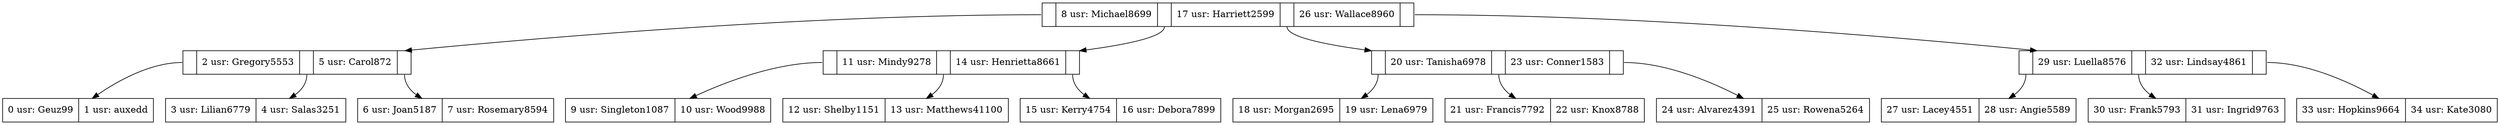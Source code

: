 digraph G {
node[shape=record]
		//Agregar Nodos Rama
R0000022C0A06DE10[label="<C1>|8 usr: Michael8699|<C2>|17 usr: Harriett2599|<C3>|26 usr: Wallace8960|<C4>"];
R0000022C0A06CE20[label="<C1>|2 usr: Gregory5553|<C2>|5 usr: Carol872|<C3>"];
R0000022C0A062A20[label="0 usr: Geuz99|1 usr: auxedd"];
R0000022C0A061920[label="3 usr: Lilian6779|4 usr: Salas3251"];
R0000022C0A0625E0[label="6 usr: Joan5187|7 usr: Rosemary8594"];
R0000022C0A06E9F0[label="<C1>|11 usr: Mindy9278|<C2>|14 usr: Henrietta8661|<C3>"];
R0000022C0A062D50[label="9 usr: Singleton1087|10 usr: Wood9988"];
R0000022C0A06DF20[label="12 usr: Shelby1151|13 usr: Matthews41100"];
R0000022C0A06D260[label="15 usr: Kerry4754|16 usr: Debora7899"];
R0000022C0A073070[label="<C1>|20 usr: Tanisha6978|<C2>|23 usr: Conner1583|<C3>"];
R0000022C0A06CAF0[label="18 usr: Morgan2695|19 usr: Lena6979"];
R0000022C0A06F380[label="21 usr: Francis7792|22 usr: Knox8788"];
R0000022C0A06F6B0[label="24 usr: Alvarez4391|25 usr: Rowena5264"];
R0000022C0A072C30[label="<C1>|29 usr: Luella8576|<C2>|32 usr: Lindsay4861|<C3>"];
R0000022C0A06FAF0[label="27 usr: Lacey4551|28 usr: Angie5589"];
R0000022C0A0738F0[label="30 usr: Frank5793|31 usr: Ingrid9763"];
R0000022C0A072F60[label="33 usr: Hopkins9664|34 usr: Kate3080"];
		//Agregar conexiones
R0000022C0A06DE10:C1->R0000022C0A06CE20;
R0000022C0A06CE20:C1->R0000022C0A062A20;
R0000022C0A06CE20:C2->R0000022C0A061920;
R0000022C0A06CE20:C3->R0000022C0A0625E0;
R0000022C0A06DE10:C2->R0000022C0A06E9F0;
R0000022C0A06E9F0:C1->R0000022C0A062D50;
R0000022C0A06E9F0:C2->R0000022C0A06DF20;
R0000022C0A06E9F0:C3->R0000022C0A06D260;
R0000022C0A06DE10:C3->R0000022C0A073070;
R0000022C0A073070:C1->R0000022C0A06CAF0;
R0000022C0A073070:C2->R0000022C0A06F380;
R0000022C0A073070:C3->R0000022C0A06F6B0;
R0000022C0A06DE10:C4->R0000022C0A072C30;
R0000022C0A072C30:C1->R0000022C0A06FAF0;
R0000022C0A072C30:C2->R0000022C0A0738F0;
R0000022C0A072C30:C3->R0000022C0A072F60;
}